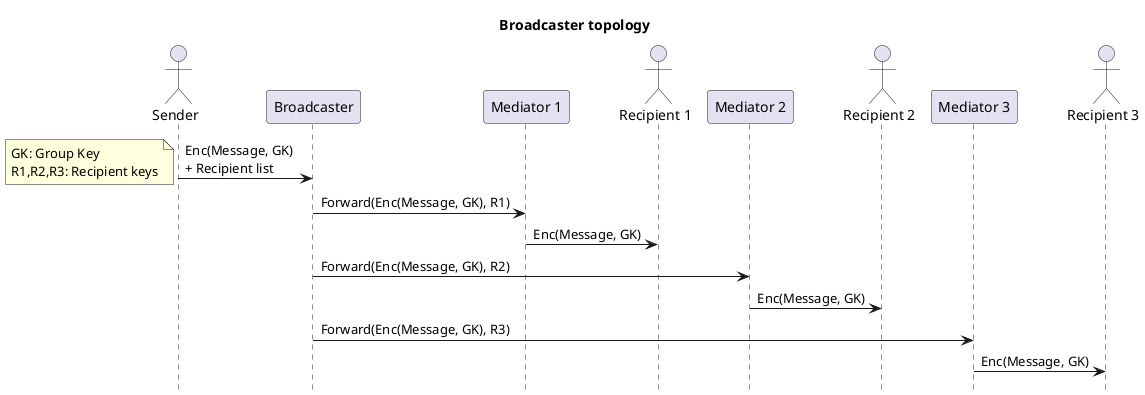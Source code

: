 @startuml
title Broadcaster topology
hide footbox
actor S as "Sender"
participant Broadcaster
participant M1 as "Mediator 1"
actor R1 as "Recipient 1"
participant M2 as "Mediator 2"
actor R2 as "Recipient 2"
participant M3 as "Mediator 3"
actor R3 as "Recipient 3"
S -> Broadcaster: Enc(Message, GK) \n+ Recipient list
note left
GK: Group Key
R1,R2,R3: Recipient keys
end note
Broadcaster -> M1: Forward(Enc(Message, GK), R1)
M1 -> R1: Enc(Message, GK)
Broadcaster -> M2: Forward(Enc(Message, GK), R2)
M2 -> R2: Enc(Message, GK)
Broadcaster -> M3: Forward(Enc(Message, GK), R3)
M3 -> R3: Enc(Message, GK)
@enduml
